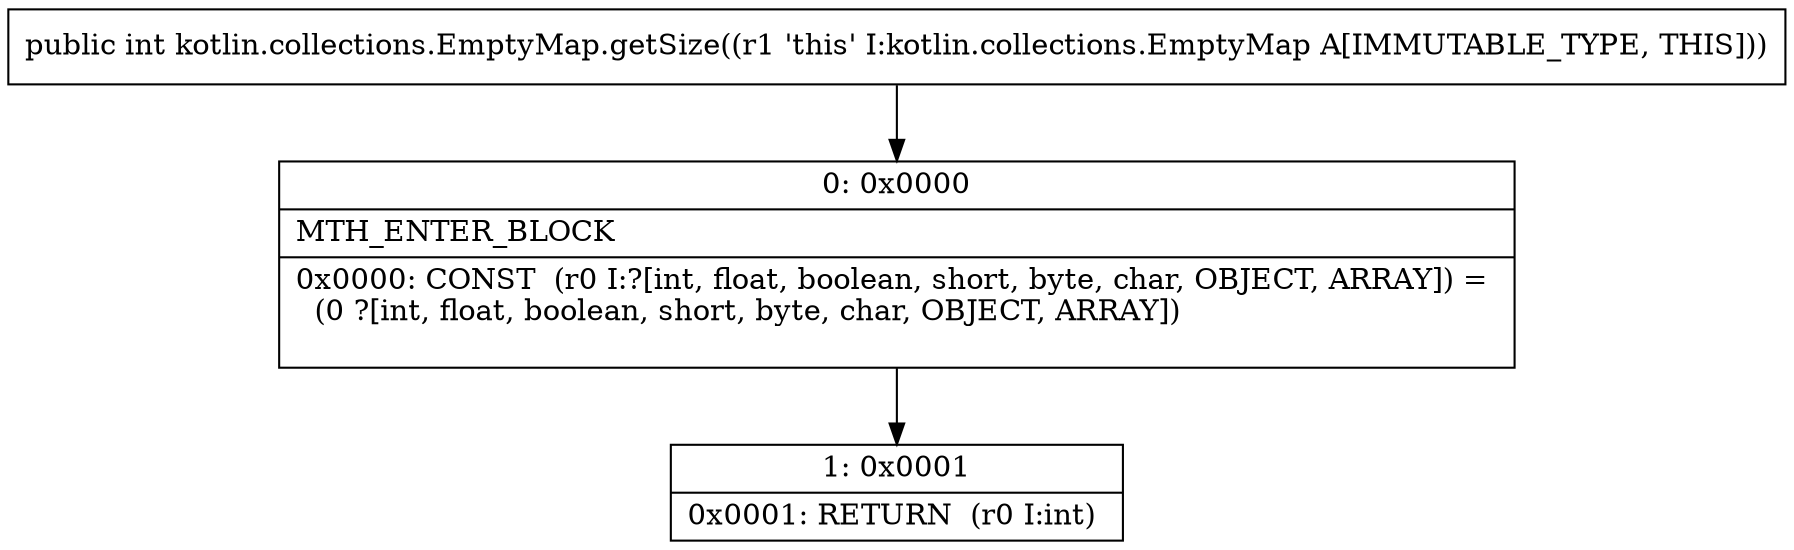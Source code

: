 digraph "CFG forkotlin.collections.EmptyMap.getSize()I" {
Node_0 [shape=record,label="{0\:\ 0x0000|MTH_ENTER_BLOCK\l|0x0000: CONST  (r0 I:?[int, float, boolean, short, byte, char, OBJECT, ARRAY]) = \l  (0 ?[int, float, boolean, short, byte, char, OBJECT, ARRAY])\l \l}"];
Node_1 [shape=record,label="{1\:\ 0x0001|0x0001: RETURN  (r0 I:int) \l}"];
MethodNode[shape=record,label="{public int kotlin.collections.EmptyMap.getSize((r1 'this' I:kotlin.collections.EmptyMap A[IMMUTABLE_TYPE, THIS])) }"];
MethodNode -> Node_0;
Node_0 -> Node_1;
}


